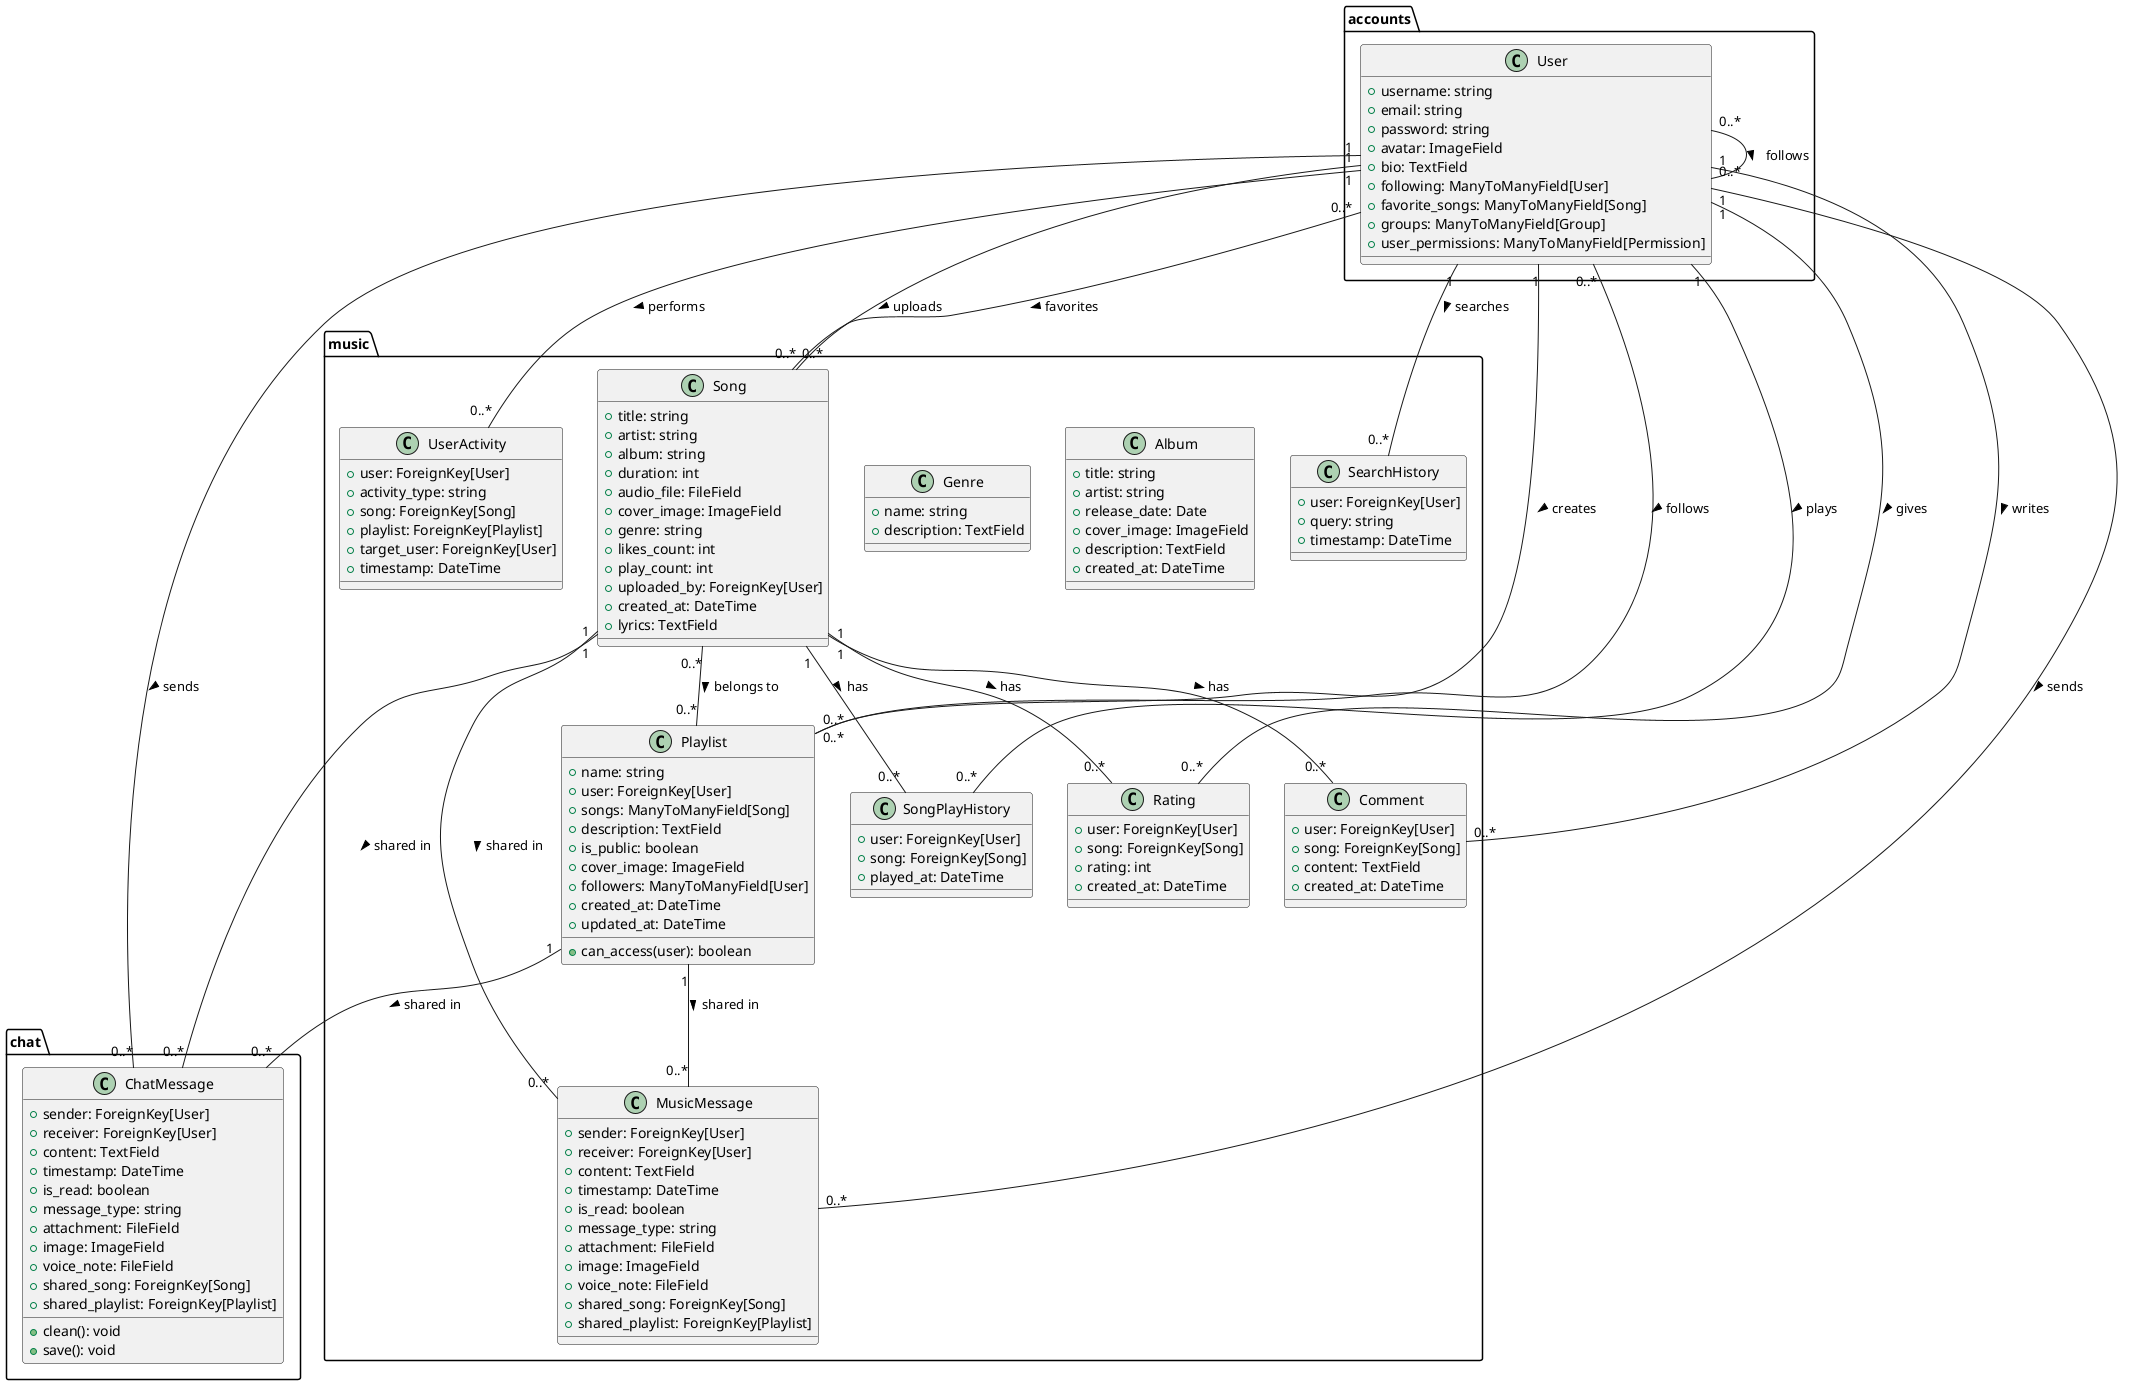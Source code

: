 @startuml
' Định nghĩa các class cho app accounts
package "accounts" {
  class User {
    + username: string
    + email: string
    + password: string
    + avatar: ImageField
    + bio: TextField
    + following: ManyToManyField[User]
    + favorite_songs: ManyToManyField[Song]
    + groups: ManyToManyField[Group]
    + user_permissions: ManyToManyField[Permission]
  }
}

' Định nghĩa các class cho app music
package "music" {
  class Song {
    + title: string
    + artist: string
    + album: string
    + duration: int
    + audio_file: FileField
    + cover_image: ImageField
    + genre: string
    + likes_count: int
    + play_count: int
    + uploaded_by: ForeignKey[User]
    + created_at: DateTime
    + lyrics: TextField
  }
  
  class Playlist {
    + name: string
    + user: ForeignKey[User]
    + songs: ManyToManyField[Song]
    + description: TextField
    + is_public: boolean
    + cover_image: ImageField
    + followers: ManyToManyField[User]
    + created_at: DateTime
    + updated_at: DateTime
    + can_access(user): boolean
  }
  
  class Album {
    + title: string
    + artist: string
    + release_date: Date
    + cover_image: ImageField
    + description: TextField
    + created_at: DateTime
  }
  
  class Genre {
    + name: string
    + description: TextField
  }
  
  class Rating {
    + user: ForeignKey[User]
    + song: ForeignKey[Song]
    + rating: int
    + created_at: DateTime
  }
  
  class Comment {
    + user: ForeignKey[User]
    + song: ForeignKey[Song]
    + content: TextField
    + created_at: DateTime
  }
  
  class SearchHistory {
    + user: ForeignKey[User]
    + query: string
    + timestamp: DateTime
  }
  
  class UserActivity {
    + user: ForeignKey[User]
    + activity_type: string
    + song: ForeignKey[Song]
    + playlist: ForeignKey[Playlist]
    + target_user: ForeignKey[User]
    + timestamp: DateTime
  }
  
  class SongPlayHistory {
    + user: ForeignKey[User]
    + song: ForeignKey[Song]
    + played_at: DateTime
  }
  
  class MusicMessage {
    + sender: ForeignKey[User]
    + receiver: ForeignKey[User]
    + content: TextField
    + timestamp: DateTime
    + is_read: boolean
    + message_type: string
    + attachment: FileField
    + image: ImageField
    + voice_note: FileField
    + shared_song: ForeignKey[Song]
    + shared_playlist: ForeignKey[Playlist]
  }
}

' Định nghĩa các class cho app chat
package "chat" {
  class ChatMessage {
    + sender: ForeignKey[User]
    + receiver: ForeignKey[User]
    + content: TextField
    + timestamp: DateTime
    + is_read: boolean
    + message_type: string
    + attachment: FileField
    + image: ImageField
    + voice_note: FileField
    + shared_song: ForeignKey[Song]
    + shared_playlist: ForeignKey[Playlist]
    + clean(): void
    + save(): void
  }
}

' Các mối quan hệ
User "1" -- "0..*" Song : uploads >
User "1" -- "0..*" Playlist : creates >
User "1" -- "0..*" Comment : writes >
User "1" -- "0..*" Rating : gives >
User "1" -- "0..*" SearchHistory : searches >
User "1" -- "0..*" UserActivity : performs >
User "1" -- "0..*" SongPlayHistory : plays >
User "1" -- "0..*" MusicMessage : sends >
User "1" -- "0..*" ChatMessage : sends >
User "0..*" -- "0..*" User : follows >
User "0..*" -- "0..*" Playlist : follows >
User "0..*" -- "0..*" Song : favorites >

Song "0..*" -- "0..*" Playlist : belongs to >
Song "1" -- "0..*" Comment : has >
Song "1" -- "0..*" Rating : has >
Song "1" -- "0..*" SongPlayHistory : has >
Song "1" -- "0..*" MusicMessage : shared in >
Song "1" -- "0..*" ChatMessage : shared in >

Playlist "1" -- "0..*" MusicMessage : shared in >
Playlist "1" -- "0..*" ChatMessage : shared in >

@enduml